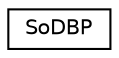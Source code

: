 digraph "Graphical Class Hierarchy"
{
 // LATEX_PDF_SIZE
  edge [fontname="Helvetica",fontsize="10",labelfontname="Helvetica",labelfontsize="10"];
  node [fontname="Helvetica",fontsize="10",shape=record];
  rankdir="LR";
  Node0 [label="SoDBP",height=0.2,width=0.4,color="black", fillcolor="white", style="filled",URL="$classSoDBP.html",tooltip=" "];
}
